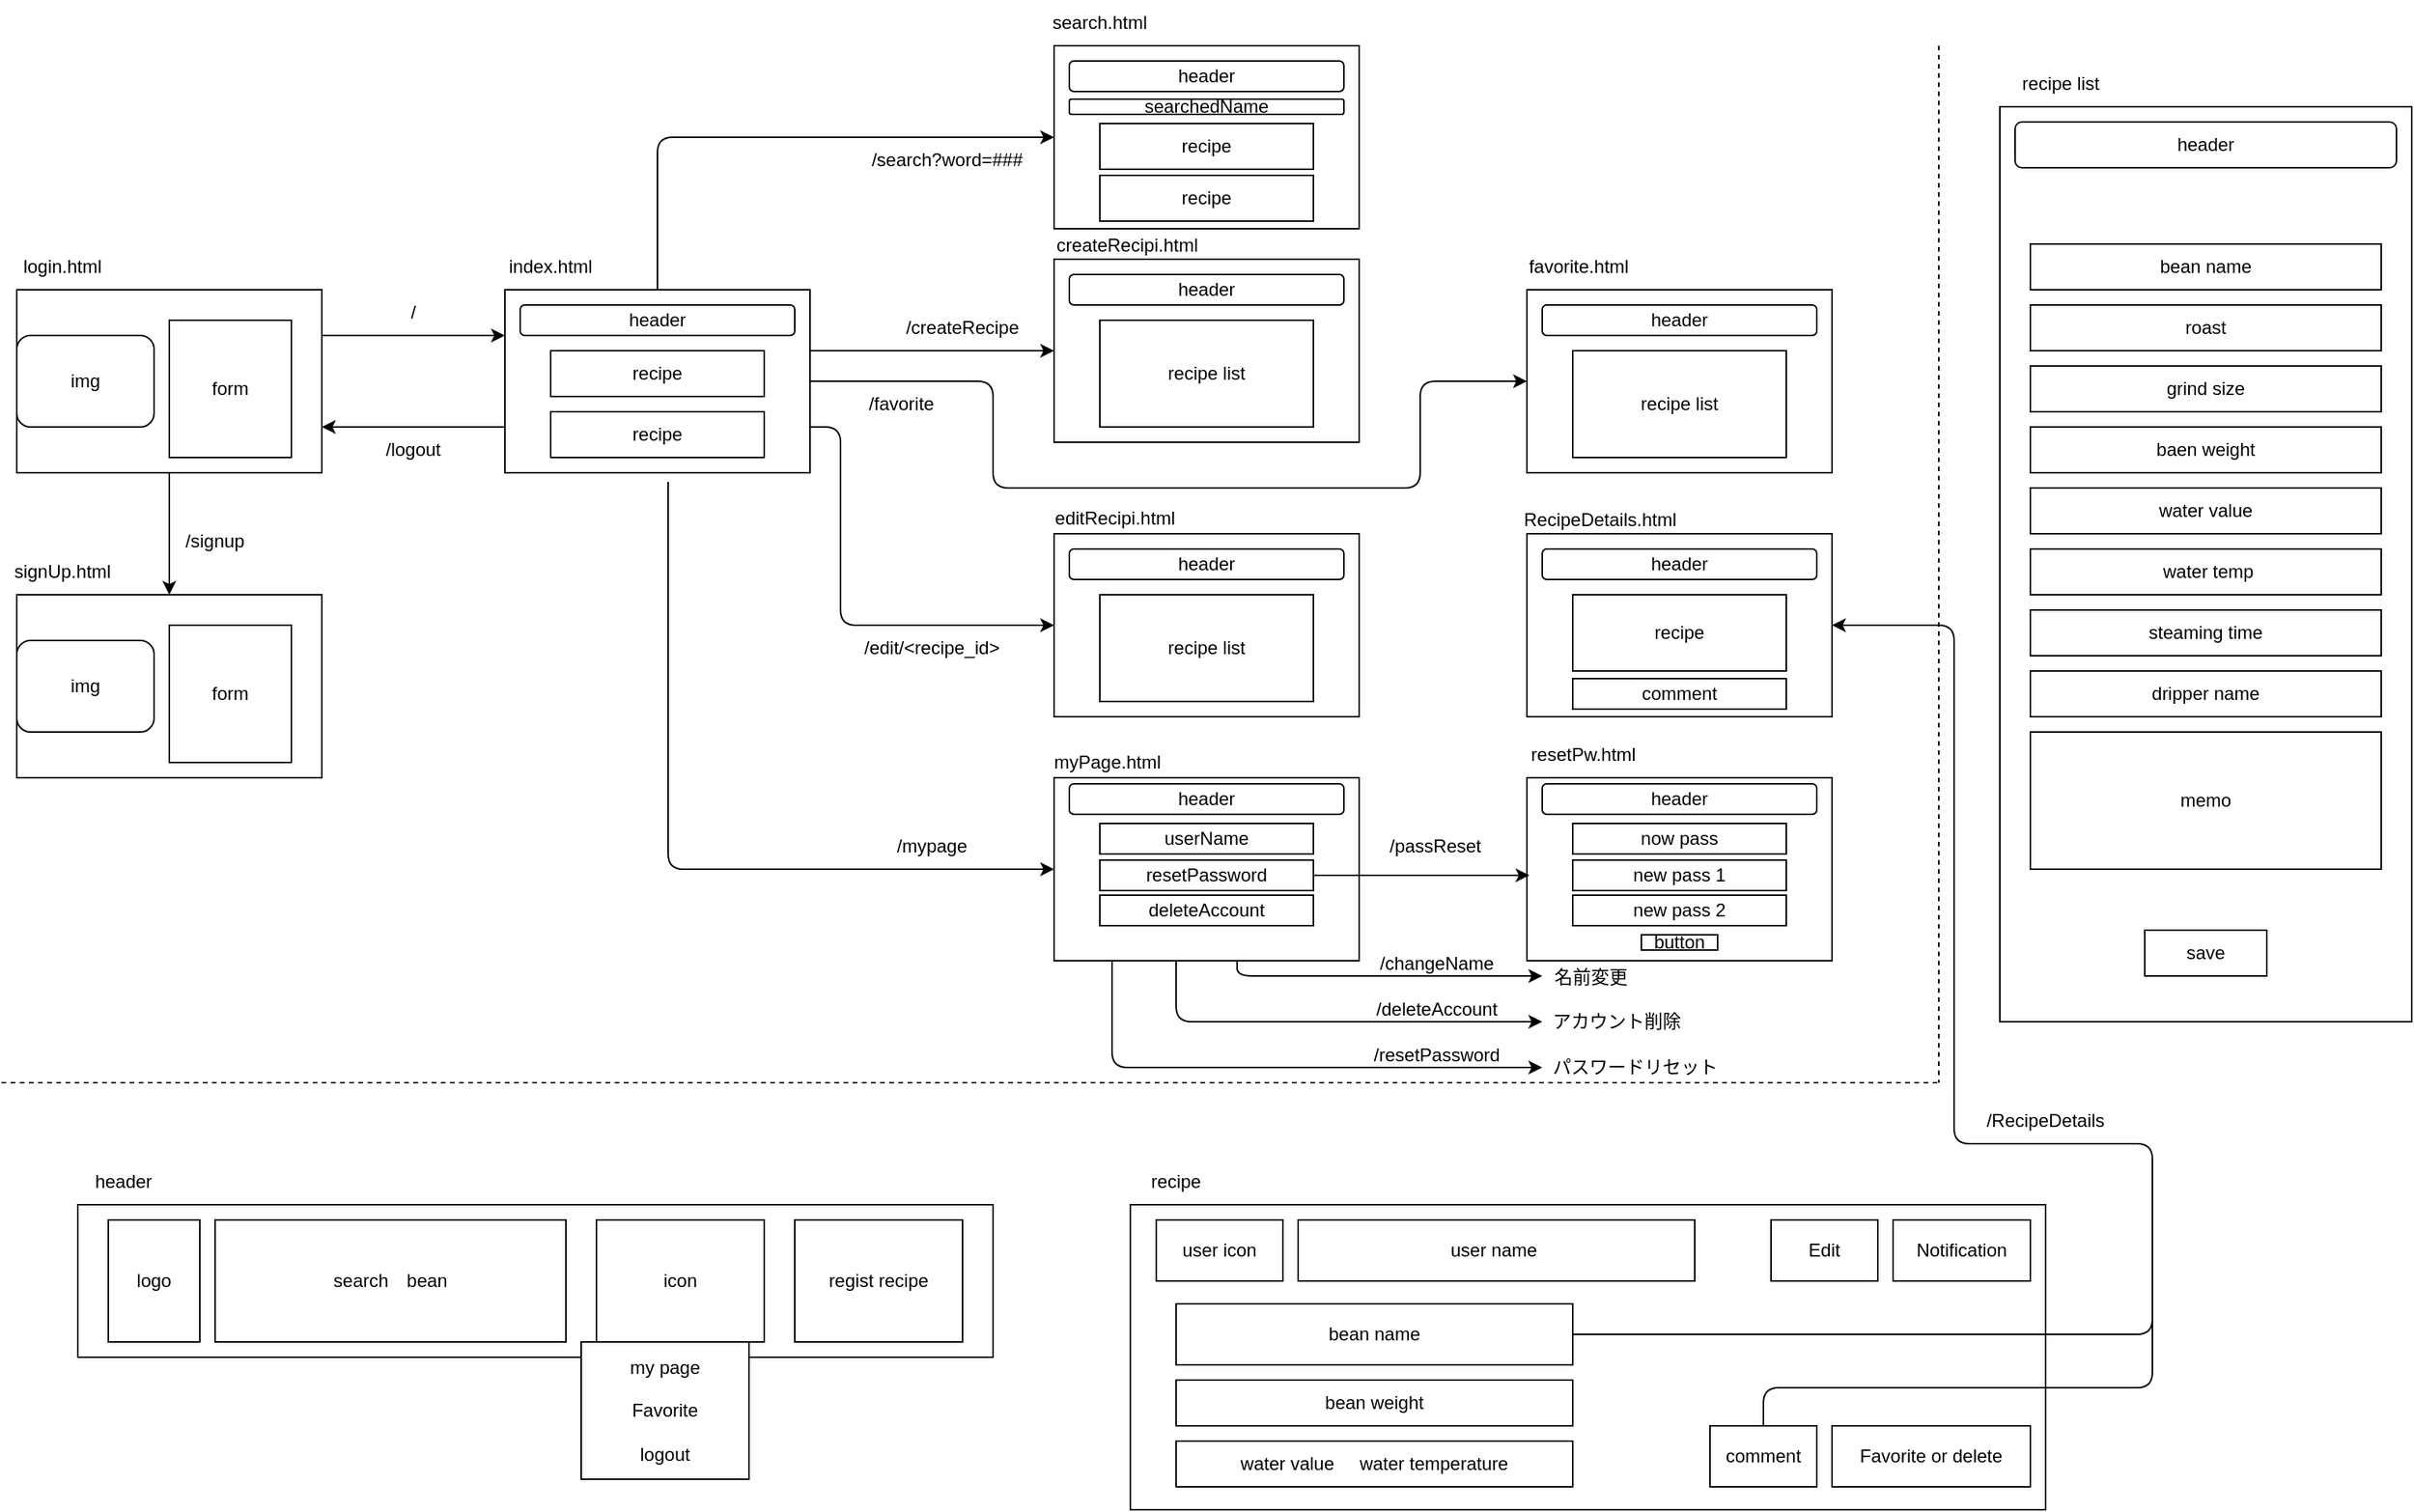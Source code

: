 <mxfile>
    <diagram id="nfTyhSHagsmYjDY-FQDK" name="ページ1">
        <mxGraphModel dx="746" dy="621" grid="1" gridSize="10" guides="1" tooltips="1" connect="1" arrows="1" fold="1" page="1" pageScale="1" pageWidth="1654" pageHeight="1169" math="0" shadow="0">
            <root>
                <mxCell id="0"/>
                <mxCell id="1" parent="0"/>
                <mxCell id="7" value="" style="group" parent="1" vertex="1" connectable="0">
                    <mxGeometry x="40" y="170" width="200" height="150" as="geometry"/>
                </mxCell>
                <mxCell id="3" value="" style="rounded=0;whiteSpace=wrap;html=1;" parent="7" vertex="1">
                    <mxGeometry y="30" width="200" height="120" as="geometry"/>
                </mxCell>
                <mxCell id="4" value="login.html" style="text;html=1;strokeColor=none;fillColor=none;align=center;verticalAlign=middle;whiteSpace=wrap;rounded=0;" parent="7" vertex="1">
                    <mxGeometry width="60" height="30" as="geometry"/>
                </mxCell>
                <mxCell id="5" value="form" style="rounded=0;whiteSpace=wrap;html=1;" parent="7" vertex="1">
                    <mxGeometry x="100" y="50" width="80" height="90" as="geometry"/>
                </mxCell>
                <mxCell id="6" value="img" style="rounded=1;whiteSpace=wrap;html=1;" parent="7" vertex="1">
                    <mxGeometry y="60" width="90" height="60" as="geometry"/>
                </mxCell>
                <mxCell id="8" value="" style="group" parent="1" vertex="1" connectable="0">
                    <mxGeometry x="40" y="370" width="200" height="150" as="geometry"/>
                </mxCell>
                <mxCell id="9" value="" style="rounded=0;whiteSpace=wrap;html=1;" parent="8" vertex="1">
                    <mxGeometry y="30" width="200" height="120" as="geometry"/>
                </mxCell>
                <mxCell id="10" value="signUp.html" style="text;html=1;strokeColor=none;fillColor=none;align=center;verticalAlign=middle;whiteSpace=wrap;rounded=0;" parent="8" vertex="1">
                    <mxGeometry width="60" height="30" as="geometry"/>
                </mxCell>
                <mxCell id="11" value="form" style="rounded=0;whiteSpace=wrap;html=1;" parent="8" vertex="1">
                    <mxGeometry x="100" y="50" width="80" height="90" as="geometry"/>
                </mxCell>
                <mxCell id="12" value="img" style="rounded=1;whiteSpace=wrap;html=1;" parent="8" vertex="1">
                    <mxGeometry y="60" width="90" height="60" as="geometry"/>
                </mxCell>
                <mxCell id="13" style="edgeStyle=none;html=1;startArrow=none;startFill=0;" parent="1" source="3" target="9" edge="1">
                    <mxGeometry relative="1" as="geometry"/>
                </mxCell>
                <mxCell id="14" value="" style="group" parent="1" vertex="1" connectable="0">
                    <mxGeometry x="360" y="170" width="200" height="150" as="geometry"/>
                </mxCell>
                <mxCell id="15" value="" style="rounded=0;whiteSpace=wrap;html=1;" parent="14" vertex="1">
                    <mxGeometry y="30" width="200" height="120" as="geometry"/>
                </mxCell>
                <mxCell id="16" value="index.html" style="text;html=1;strokeColor=none;fillColor=none;align=center;verticalAlign=middle;whiteSpace=wrap;rounded=0;" parent="14" vertex="1">
                    <mxGeometry width="60" height="30" as="geometry"/>
                </mxCell>
                <mxCell id="17" value="recipe" style="rounded=0;whiteSpace=wrap;html=1;" parent="14" vertex="1">
                    <mxGeometry x="30" y="70" width="140" height="30" as="geometry"/>
                </mxCell>
                <mxCell id="18" value="header" style="rounded=1;whiteSpace=wrap;html=1;" parent="14" vertex="1">
                    <mxGeometry x="10" y="40" width="180" height="20" as="geometry"/>
                </mxCell>
                <mxCell id="19" value="recipe" style="rounded=0;whiteSpace=wrap;html=1;" parent="14" vertex="1">
                    <mxGeometry x="30" y="110" width="140" height="30" as="geometry"/>
                </mxCell>
                <mxCell id="20" style="edgeStyle=none;html=1;entryX=0;entryY=0.25;entryDx=0;entryDy=0;startArrow=none;startFill=0;exitX=1;exitY=0.25;exitDx=0;exitDy=0;" parent="1" source="3" target="15" edge="1">
                    <mxGeometry relative="1" as="geometry"/>
                </mxCell>
                <mxCell id="27" value="" style="group" parent="1" vertex="1" connectable="0">
                    <mxGeometry x="720" y="10" width="200" height="150" as="geometry"/>
                </mxCell>
                <mxCell id="28" value="" style="rounded=0;whiteSpace=wrap;html=1;" parent="27" vertex="1">
                    <mxGeometry y="30" width="200" height="120" as="geometry"/>
                </mxCell>
                <mxCell id="32" value="recipe" style="rounded=0;whiteSpace=wrap;html=1;" parent="28" vertex="1">
                    <mxGeometry x="30" y="85" width="140" height="30" as="geometry"/>
                </mxCell>
                <mxCell id="63" value="searchedName" style="rounded=1;whiteSpace=wrap;html=1;" parent="28" vertex="1">
                    <mxGeometry x="10" y="35" width="180" height="10" as="geometry"/>
                </mxCell>
                <mxCell id="29" value="search.html" style="text;html=1;strokeColor=none;fillColor=none;align=center;verticalAlign=middle;whiteSpace=wrap;rounded=0;" parent="27" vertex="1">
                    <mxGeometry width="60" height="30" as="geometry"/>
                </mxCell>
                <mxCell id="30" value="recipe" style="rounded=0;whiteSpace=wrap;html=1;" parent="27" vertex="1">
                    <mxGeometry x="30" y="81" width="140" height="30" as="geometry"/>
                </mxCell>
                <mxCell id="31" value="header" style="rounded=1;whiteSpace=wrap;html=1;" parent="27" vertex="1">
                    <mxGeometry x="10" y="40" width="180" height="20" as="geometry"/>
                </mxCell>
                <mxCell id="33" value="" style="group" parent="1" vertex="1" connectable="0">
                    <mxGeometry x="720" y="150" width="200" height="150" as="geometry"/>
                </mxCell>
                <mxCell id="34" value="" style="rounded=0;whiteSpace=wrap;html=1;" parent="33" vertex="1">
                    <mxGeometry y="30" width="200" height="120" as="geometry"/>
                </mxCell>
                <mxCell id="35" value="createRecipi.html" style="text;html=1;strokeColor=none;fillColor=none;align=center;verticalAlign=middle;whiteSpace=wrap;rounded=0;" parent="33" vertex="1">
                    <mxGeometry x="18" y="6" width="60" height="30" as="geometry"/>
                </mxCell>
                <mxCell id="36" value="recipe list" style="rounded=0;whiteSpace=wrap;html=1;" parent="33" vertex="1">
                    <mxGeometry x="30" y="70" width="140" height="70" as="geometry"/>
                </mxCell>
                <mxCell id="37" value="header" style="rounded=1;whiteSpace=wrap;html=1;" parent="33" vertex="1">
                    <mxGeometry x="10" y="40" width="180" height="20" as="geometry"/>
                </mxCell>
                <mxCell id="45" value="" style="group" parent="1" vertex="1" connectable="0">
                    <mxGeometry x="720" y="490" width="200" height="150" as="geometry"/>
                </mxCell>
                <mxCell id="46" value="" style="rounded=0;whiteSpace=wrap;html=1;" parent="45" vertex="1">
                    <mxGeometry y="30" width="200" height="120" as="geometry"/>
                </mxCell>
                <mxCell id="47" value="myPage.html" style="text;html=1;strokeColor=none;fillColor=none;align=center;verticalAlign=middle;whiteSpace=wrap;rounded=0;" parent="45" vertex="1">
                    <mxGeometry x="5" y="5" width="60" height="30" as="geometry"/>
                </mxCell>
                <mxCell id="48" value="userName" style="rounded=0;whiteSpace=wrap;html=1;" parent="45" vertex="1">
                    <mxGeometry x="30" y="60" width="140" height="20" as="geometry"/>
                </mxCell>
                <mxCell id="49" value="header" style="rounded=1;whiteSpace=wrap;html=1;" parent="45" vertex="1">
                    <mxGeometry x="10" y="34" width="180" height="20" as="geometry"/>
                </mxCell>
                <mxCell id="64" value="resetPassword&lt;span style=&quot;color: rgba(0, 0, 0, 0); font-family: monospace; font-size: 0px; text-align: start;&quot;&gt;%3CmxGraphModel%3E%3Croot%3E%3CmxCell%20id%3D%220%22%2F%3E%3CmxCell%20id%3D%221%22%20parent%3D%220%22%2F%3E%3CmxCell%20id%3D%222%22%20value%3D%22userName%22%20style%3D%22rounded%3D0%3BwhiteSpace%3Dwrap%3Bhtml%3D1%3B%22%20vertex%3D%221%22%20parent%3D%221%22%3E%3CmxGeometry%20x%3D%22750%22%20y%3D%22550%22%20width%3D%22140%22%20height%3D%2220%22%20as%3D%22geometry%22%2F%3E%3C%2FmxCell%3E%3C%2Froot%3E%3C%2FmxGraphModel%3E&lt;/span&gt;" style="rounded=0;whiteSpace=wrap;html=1;" parent="45" vertex="1">
                    <mxGeometry x="30" y="84" width="140" height="20" as="geometry"/>
                </mxCell>
                <mxCell id="65" value="deleteAccount" style="rounded=0;whiteSpace=wrap;html=1;" parent="45" vertex="1">
                    <mxGeometry x="30" y="107" width="140" height="20" as="geometry"/>
                </mxCell>
                <mxCell id="54" style="edgeStyle=none;html=1;entryX=0;entryY=0.5;entryDx=0;entryDy=0;startArrow=none;startFill=0;exitX=0.5;exitY=0;exitDx=0;exitDy=0;" parent="1" source="15" target="28" edge="1">
                    <mxGeometry relative="1" as="geometry">
                        <Array as="points">
                            <mxPoint x="460" y="100"/>
                        </Array>
                    </mxGeometry>
                </mxCell>
                <mxCell id="55" style="edgeStyle=none;html=1;startArrow=none;startFill=0;" parent="1" target="34" edge="1">
                    <mxGeometry relative="1" as="geometry">
                        <mxPoint x="560" y="240" as="sourcePoint"/>
                    </mxGeometry>
                </mxCell>
                <mxCell id="56" style="edgeStyle=none;html=1;entryX=0;entryY=0.5;entryDx=0;entryDy=0;startArrow=none;startFill=0;exitX=1;exitY=0.75;exitDx=0;exitDy=0;" parent="1" source="15" edge="1">
                    <mxGeometry relative="1" as="geometry">
                        <mxPoint x="720" y="420" as="targetPoint"/>
                        <Array as="points">
                            <mxPoint x="580" y="290"/>
                            <mxPoint x="580" y="420"/>
                        </Array>
                    </mxGeometry>
                </mxCell>
                <mxCell id="57" style="edgeStyle=none;html=1;entryX=0;entryY=0.5;entryDx=0;entryDy=0;startArrow=none;startFill=0;exitX=0.535;exitY=1.05;exitDx=0;exitDy=0;exitPerimeter=0;" parent="1" source="15" target="46" edge="1">
                    <mxGeometry relative="1" as="geometry">
                        <Array as="points">
                            <mxPoint x="467" y="360"/>
                            <mxPoint x="467" y="580"/>
                            <mxPoint x="600" y="580"/>
                        </Array>
                    </mxGeometry>
                </mxCell>
                <mxCell id="58" value="" style="group" parent="1" vertex="1" connectable="0">
                    <mxGeometry x="720" y="330" width="200" height="150" as="geometry"/>
                </mxCell>
                <mxCell id="59" value="" style="rounded=0;whiteSpace=wrap;html=1;" parent="58" vertex="1">
                    <mxGeometry y="30" width="200" height="120" as="geometry"/>
                </mxCell>
                <mxCell id="60" value="editRecipi.html" style="text;html=1;strokeColor=none;fillColor=none;align=center;verticalAlign=middle;whiteSpace=wrap;rounded=0;" parent="58" vertex="1">
                    <mxGeometry x="10" y="5" width="60" height="30" as="geometry"/>
                </mxCell>
                <mxCell id="61" value="recipe list" style="rounded=0;whiteSpace=wrap;html=1;" parent="58" vertex="1">
                    <mxGeometry x="30" y="70" width="140" height="70" as="geometry"/>
                </mxCell>
                <mxCell id="62" value="header" style="rounded=1;whiteSpace=wrap;html=1;" parent="58" vertex="1">
                    <mxGeometry x="10" y="40" width="180" height="20" as="geometry"/>
                </mxCell>
                <mxCell id="66" value="" style="group" parent="1" vertex="1" connectable="0">
                    <mxGeometry x="1030" y="490" width="200" height="150" as="geometry"/>
                </mxCell>
                <mxCell id="67" value="" style="rounded=0;whiteSpace=wrap;html=1;" parent="66" vertex="1">
                    <mxGeometry y="30" width="200" height="120" as="geometry"/>
                </mxCell>
                <mxCell id="68" value="resetPw.html" style="text;html=1;strokeColor=none;fillColor=none;align=center;verticalAlign=middle;whiteSpace=wrap;rounded=0;" parent="66" vertex="1">
                    <mxGeometry x="7" width="60" height="30" as="geometry"/>
                </mxCell>
                <mxCell id="69" value="now pass" style="rounded=0;whiteSpace=wrap;html=1;" parent="66" vertex="1">
                    <mxGeometry x="30" y="60" width="140" height="20" as="geometry"/>
                </mxCell>
                <mxCell id="70" value="header" style="rounded=1;whiteSpace=wrap;html=1;" parent="66" vertex="1">
                    <mxGeometry x="10" y="34" width="180" height="20" as="geometry"/>
                </mxCell>
                <mxCell id="71" value="new pass 1" style="rounded=0;whiteSpace=wrap;html=1;" parent="66" vertex="1">
                    <mxGeometry x="30" y="84" width="140" height="20" as="geometry"/>
                </mxCell>
                <mxCell id="72" value="new pass 2" style="rounded=0;whiteSpace=wrap;html=1;" parent="66" vertex="1">
                    <mxGeometry x="30" y="107" width="140" height="20" as="geometry"/>
                </mxCell>
                <mxCell id="74" value="button" style="rounded=0;whiteSpace=wrap;html=1;" parent="66" vertex="1">
                    <mxGeometry x="75" y="133" width="50" height="10" as="geometry"/>
                </mxCell>
                <mxCell id="73" style="edgeStyle=none;html=1;entryX=0.008;entryY=0.533;entryDx=0;entryDy=0;entryPerimeter=0;startArrow=none;startFill=0;" parent="1" source="64" target="67" edge="1">
                    <mxGeometry relative="1" as="geometry"/>
                </mxCell>
                <mxCell id="82" value="" style="group" parent="1" vertex="1" connectable="0">
                    <mxGeometry x="80" y="770" width="600" height="210" as="geometry"/>
                </mxCell>
                <mxCell id="75" value="" style="rounded=0;whiteSpace=wrap;html=1;" parent="82" vertex="1">
                    <mxGeometry y="30" width="600" height="100" as="geometry"/>
                </mxCell>
                <mxCell id="76" value="header" style="text;html=1;strokeColor=none;fillColor=none;align=center;verticalAlign=middle;whiteSpace=wrap;rounded=0;" parent="82" vertex="1">
                    <mxGeometry width="60" height="30" as="geometry"/>
                </mxCell>
                <mxCell id="77" value="logo" style="rounded=0;whiteSpace=wrap;html=1;" parent="82" vertex="1">
                    <mxGeometry x="20" y="40" width="60" height="80" as="geometry"/>
                </mxCell>
                <mxCell id="78" value="search　bean" style="rounded=0;whiteSpace=wrap;html=1;" parent="82" vertex="1">
                    <mxGeometry x="90" y="40" width="230" height="80" as="geometry"/>
                </mxCell>
                <mxCell id="79" value="icon" style="rounded=0;whiteSpace=wrap;html=1;" parent="82" vertex="1">
                    <mxGeometry x="340" y="40" width="110" height="80" as="geometry"/>
                </mxCell>
                <mxCell id="80" value="regist recipe" style="rounded=0;whiteSpace=wrap;html=1;" parent="82" vertex="1">
                    <mxGeometry x="470" y="40" width="110" height="80" as="geometry"/>
                </mxCell>
                <mxCell id="81" value="my page&lt;br&gt;&lt;br&gt;Favorite&lt;br&gt;&lt;br&gt;logout" style="rounded=0;whiteSpace=wrap;html=1;" parent="82" vertex="1">
                    <mxGeometry x="330" y="120" width="110" height="90" as="geometry"/>
                </mxCell>
                <mxCell id="83" value="" style="group" parent="1" vertex="1" connectable="0">
                    <mxGeometry x="770" y="770" width="620" height="230" as="geometry"/>
                </mxCell>
                <mxCell id="84" value="" style="rounded=0;whiteSpace=wrap;html=1;" parent="83" vertex="1">
                    <mxGeometry y="30" width="600" height="200" as="geometry"/>
                </mxCell>
                <mxCell id="85" value="recipe" style="text;html=1;strokeColor=none;fillColor=none;align=center;verticalAlign=middle;whiteSpace=wrap;rounded=0;" parent="83" vertex="1">
                    <mxGeometry width="60" height="30" as="geometry"/>
                </mxCell>
                <mxCell id="89" value="user name&amp;nbsp;" style="rounded=0;whiteSpace=wrap;html=1;" parent="83" vertex="1">
                    <mxGeometry x="110" y="40" width="260" height="40" as="geometry"/>
                </mxCell>
                <mxCell id="92" value="user icon" style="rounded=0;whiteSpace=wrap;html=1;" parent="83" vertex="1">
                    <mxGeometry x="17" y="40" width="83" height="40" as="geometry"/>
                </mxCell>
                <mxCell id="94" value="bean name" style="rounded=0;whiteSpace=wrap;html=1;" parent="83" vertex="1">
                    <mxGeometry x="30" y="95" width="260" height="40" as="geometry"/>
                </mxCell>
                <mxCell id="95" value="bean weight" style="rounded=0;whiteSpace=wrap;html=1;" parent="83" vertex="1">
                    <mxGeometry x="30" y="145" width="260" height="30" as="geometry"/>
                </mxCell>
                <mxCell id="96" value="water value&amp;nbsp; &amp;nbsp; &amp;nbsp;water temperature" style="rounded=0;whiteSpace=wrap;html=1;" parent="83" vertex="1">
                    <mxGeometry x="30" y="185" width="260" height="30" as="geometry"/>
                </mxCell>
                <mxCell id="98" value="Notification" style="rounded=0;whiteSpace=wrap;html=1;" parent="83" vertex="1">
                    <mxGeometry x="500" y="40" width="90" height="40" as="geometry"/>
                </mxCell>
                <mxCell id="154" value="" style="edgeStyle=none;html=1;exitX=0.5;exitY=0;exitDx=0;exitDy=0;endArrow=none;endFill=0;" edge="1" parent="83" source="99">
                    <mxGeometry relative="1" as="geometry">
                        <mxPoint x="670" y="100" as="targetPoint"/>
                        <Array as="points">
                            <mxPoint x="415" y="150"/>
                            <mxPoint x="670" y="150"/>
                        </Array>
                    </mxGeometry>
                </mxCell>
                <mxCell id="99" value="comment" style="rounded=0;whiteSpace=wrap;html=1;" parent="83" vertex="1">
                    <mxGeometry x="380" y="175" width="70" height="40" as="geometry"/>
                </mxCell>
                <mxCell id="100" value="Favorite or delete" style="rounded=0;whiteSpace=wrap;html=1;" parent="83" vertex="1">
                    <mxGeometry x="460" y="175" width="130" height="40" as="geometry"/>
                </mxCell>
                <mxCell id="101" value="Edit" style="rounded=0;whiteSpace=wrap;html=1;" parent="83" vertex="1">
                    <mxGeometry x="420" y="40" width="70" height="40" as="geometry"/>
                </mxCell>
                <mxCell id="102" value="" style="endArrow=none;dashed=1;html=1;" parent="1" edge="1">
                    <mxGeometry width="50" height="50" relative="1" as="geometry">
                        <mxPoint x="30" y="720" as="sourcePoint"/>
                        <mxPoint x="1300" y="720" as="targetPoint"/>
                    </mxGeometry>
                </mxCell>
                <mxCell id="104" value="" style="endArrow=none;dashed=1;html=1;" parent="1" edge="1">
                    <mxGeometry width="50" height="50" relative="1" as="geometry">
                        <mxPoint x="1300" y="40" as="sourcePoint"/>
                        <mxPoint x="1300" y="720" as="targetPoint"/>
                    </mxGeometry>
                </mxCell>
                <mxCell id="105" value="" style="rounded=0;whiteSpace=wrap;html=1;" parent="1" vertex="1">
                    <mxGeometry x="1340" y="80" width="270" height="600" as="geometry"/>
                </mxCell>
                <mxCell id="106" value="bean name" style="rounded=0;whiteSpace=wrap;html=1;" parent="1" vertex="1">
                    <mxGeometry x="1360" y="170" width="230" height="30" as="geometry"/>
                </mxCell>
                <mxCell id="107" value="header" style="rounded=1;whiteSpace=wrap;html=1;" parent="1" vertex="1">
                    <mxGeometry x="1350" y="90" width="250" height="30" as="geometry"/>
                </mxCell>
                <mxCell id="109" value="roast" style="rounded=0;whiteSpace=wrap;html=1;" parent="1" vertex="1">
                    <mxGeometry x="1360" y="210" width="230" height="30" as="geometry"/>
                </mxCell>
                <mxCell id="110" value="grind size" style="rounded=0;whiteSpace=wrap;html=1;" parent="1" vertex="1">
                    <mxGeometry x="1360" y="250" width="230" height="30" as="geometry"/>
                </mxCell>
                <mxCell id="111" value="baen weight" style="rounded=0;whiteSpace=wrap;html=1;" parent="1" vertex="1">
                    <mxGeometry x="1360" y="290" width="230" height="30" as="geometry"/>
                </mxCell>
                <mxCell id="112" value="water value" style="rounded=0;whiteSpace=wrap;html=1;" parent="1" vertex="1">
                    <mxGeometry x="1360" y="330" width="230" height="30" as="geometry"/>
                </mxCell>
                <mxCell id="113" value="&amp;nbsp;water temp" style="rounded=0;whiteSpace=wrap;html=1;" parent="1" vertex="1">
                    <mxGeometry x="1360" y="370" width="230" height="30" as="geometry"/>
                </mxCell>
                <mxCell id="114" value="steaming time" style="rounded=0;whiteSpace=wrap;html=1;" parent="1" vertex="1">
                    <mxGeometry x="1360" y="410" width="230" height="30" as="geometry"/>
                </mxCell>
                <mxCell id="115" value="dripper name" style="rounded=0;whiteSpace=wrap;html=1;" parent="1" vertex="1">
                    <mxGeometry x="1360" y="450" width="230" height="30" as="geometry"/>
                </mxCell>
                <mxCell id="116" value="memo" style="rounded=0;whiteSpace=wrap;html=1;" parent="1" vertex="1">
                    <mxGeometry x="1360" y="490" width="230" height="90" as="geometry"/>
                </mxCell>
                <mxCell id="117" value="save" style="rounded=0;whiteSpace=wrap;html=1;" parent="1" vertex="1">
                    <mxGeometry x="1435" y="620" width="80" height="30" as="geometry"/>
                </mxCell>
                <mxCell id="118" value="recipe list" style="text;html=1;strokeColor=none;fillColor=none;align=center;verticalAlign=middle;whiteSpace=wrap;rounded=0;" parent="1" vertex="1">
                    <mxGeometry x="1350" y="50" width="60" height="30" as="geometry"/>
                </mxCell>
                <mxCell id="119" value="/search?word=###" style="text;html=1;strokeColor=none;fillColor=none;align=center;verticalAlign=middle;whiteSpace=wrap;rounded=0;" parent="1" vertex="1">
                    <mxGeometry x="570" y="100" width="160" height="30" as="geometry"/>
                </mxCell>
                <mxCell id="120" value="/createRecipe" style="text;html=1;strokeColor=none;fillColor=none;align=center;verticalAlign=middle;whiteSpace=wrap;rounded=0;" parent="1" vertex="1">
                    <mxGeometry x="580" y="210" width="160" height="30" as="geometry"/>
                </mxCell>
                <mxCell id="121" value="/edit/&amp;lt;recipe_id&amp;gt;" style="text;html=1;strokeColor=none;fillColor=none;align=center;verticalAlign=middle;whiteSpace=wrap;rounded=0;" parent="1" vertex="1">
                    <mxGeometry x="560" y="420" width="160" height="30" as="geometry"/>
                </mxCell>
                <mxCell id="122" value="/mypage" style="text;html=1;strokeColor=none;fillColor=none;align=center;verticalAlign=middle;whiteSpace=wrap;rounded=0;" parent="1" vertex="1">
                    <mxGeometry x="560" y="550" width="160" height="30" as="geometry"/>
                </mxCell>
                <mxCell id="123" value="/" style="text;html=1;strokeColor=none;fillColor=none;align=center;verticalAlign=middle;whiteSpace=wrap;rounded=0;" parent="1" vertex="1">
                    <mxGeometry x="220" y="200" width="160" height="30" as="geometry"/>
                </mxCell>
                <mxCell id="125" style="edgeStyle=none;html=1;entryX=1;entryY=0.75;entryDx=0;entryDy=0;startArrow=none;startFill=0;exitX=0;exitY=0.75;exitDx=0;exitDy=0;" parent="1" source="15" target="3" edge="1">
                    <mxGeometry relative="1" as="geometry"/>
                </mxCell>
                <mxCell id="126" value="/logout" style="text;html=1;strokeColor=none;fillColor=none;align=center;verticalAlign=middle;whiteSpace=wrap;rounded=0;" parent="1" vertex="1">
                    <mxGeometry x="220" y="290" width="160" height="30" as="geometry"/>
                </mxCell>
                <mxCell id="127" value="/signup" style="text;html=1;strokeColor=none;fillColor=none;align=center;verticalAlign=middle;whiteSpace=wrap;rounded=0;" parent="1" vertex="1">
                    <mxGeometry x="90" y="350" width="160" height="30" as="geometry"/>
                </mxCell>
                <mxCell id="128" value="/passReset" style="text;html=1;strokeColor=none;fillColor=none;align=center;verticalAlign=middle;whiteSpace=wrap;rounded=0;" parent="1" vertex="1">
                    <mxGeometry x="890" y="550" width="160" height="30" as="geometry"/>
                </mxCell>
                <mxCell id="129" value="" style="group" parent="1" vertex="1" connectable="0">
                    <mxGeometry x="1030" y="170" width="200" height="150" as="geometry"/>
                </mxCell>
                <mxCell id="130" value="" style="rounded=0;whiteSpace=wrap;html=1;" parent="129" vertex="1">
                    <mxGeometry y="30" width="200" height="120" as="geometry"/>
                </mxCell>
                <mxCell id="131" value="favorite.html" style="text;html=1;strokeColor=none;fillColor=none;align=center;verticalAlign=middle;whiteSpace=wrap;rounded=0;" parent="129" vertex="1">
                    <mxGeometry x="4" width="60" height="30" as="geometry"/>
                </mxCell>
                <mxCell id="132" value="recipe list" style="rounded=0;whiteSpace=wrap;html=1;" parent="129" vertex="1">
                    <mxGeometry x="30" y="70" width="140" height="70" as="geometry"/>
                </mxCell>
                <mxCell id="133" value="header" style="rounded=1;whiteSpace=wrap;html=1;" parent="129" vertex="1">
                    <mxGeometry x="10" y="40" width="180" height="20" as="geometry"/>
                </mxCell>
                <mxCell id="134" style="edgeStyle=none;html=1;startArrow=none;startFill=0;entryX=0;entryY=0.5;entryDx=0;entryDy=0;exitX=1;exitY=0.5;exitDx=0;exitDy=0;" parent="1" source="15" target="130" edge="1">
                    <mxGeometry relative="1" as="geometry">
                        <mxPoint x="560" y="264.64" as="sourcePoint"/>
                        <mxPoint x="720" y="264.64" as="targetPoint"/>
                        <Array as="points">
                            <mxPoint x="680" y="260"/>
                            <mxPoint x="680" y="330"/>
                            <mxPoint x="960" y="330"/>
                            <mxPoint x="960" y="260"/>
                        </Array>
                    </mxGeometry>
                </mxCell>
                <mxCell id="135" value="/favorite" style="text;html=1;strokeColor=none;fillColor=none;align=center;verticalAlign=middle;whiteSpace=wrap;rounded=0;" parent="1" vertex="1">
                    <mxGeometry x="540" y="260" width="160" height="30" as="geometry"/>
                </mxCell>
                <mxCell id="136" style="edgeStyle=none;html=1;exitX=0.19;exitY=1;exitDx=0;exitDy=0;exitPerimeter=0;" parent="1" source="46" edge="1">
                    <mxGeometry relative="1" as="geometry">
                        <mxPoint x="1040" y="710" as="targetPoint"/>
                        <Array as="points">
                            <mxPoint x="758" y="710"/>
                        </Array>
                    </mxGeometry>
                </mxCell>
                <mxCell id="137" style="edgeStyle=none;html=1;" parent="1" edge="1">
                    <mxGeometry relative="1" as="geometry">
                        <mxPoint x="1040" y="680" as="targetPoint"/>
                        <mxPoint x="800" y="640" as="sourcePoint"/>
                        <Array as="points">
                            <mxPoint x="800" y="680"/>
                        </Array>
                    </mxGeometry>
                </mxCell>
                <mxCell id="138" style="edgeStyle=none;html=1;exitX=0.6;exitY=1;exitDx=0;exitDy=0;exitPerimeter=0;" parent="1" source="46" edge="1">
                    <mxGeometry relative="1" as="geometry">
                        <mxPoint x="1040" y="650" as="targetPoint"/>
                        <Array as="points">
                            <mxPoint x="840" y="650"/>
                        </Array>
                    </mxGeometry>
                </mxCell>
                <mxCell id="139" value="/changeName" style="text;html=1;strokeColor=none;fillColor=none;align=center;verticalAlign=middle;whiteSpace=wrap;rounded=0;" parent="1" vertex="1">
                    <mxGeometry x="891" y="627" width="160" height="30" as="geometry"/>
                </mxCell>
                <mxCell id="140" value="/deleteAccount" style="text;html=1;strokeColor=none;fillColor=none;align=center;verticalAlign=middle;whiteSpace=wrap;rounded=0;" parent="1" vertex="1">
                    <mxGeometry x="891" y="657" width="160" height="30" as="geometry"/>
                </mxCell>
                <mxCell id="141" value="/resetPassword" style="text;html=1;strokeColor=none;fillColor=none;align=center;verticalAlign=middle;whiteSpace=wrap;rounded=0;" parent="1" vertex="1">
                    <mxGeometry x="891" y="687" width="160" height="30" as="geometry"/>
                </mxCell>
                <mxCell id="142" value="名前変更" style="text;html=1;strokeColor=none;fillColor=none;align=center;verticalAlign=middle;whiteSpace=wrap;rounded=0;" parent="1" vertex="1">
                    <mxGeometry x="992" y="636" width="160" height="30" as="geometry"/>
                </mxCell>
                <mxCell id="143" value="アカウント削除" style="text;html=1;strokeColor=none;fillColor=none;align=center;verticalAlign=middle;whiteSpace=wrap;rounded=0;" parent="1" vertex="1">
                    <mxGeometry x="1009" y="665" width="160" height="30" as="geometry"/>
                </mxCell>
                <mxCell id="144" value="パスワードリセット" style="text;html=1;strokeColor=none;fillColor=none;align=center;verticalAlign=middle;whiteSpace=wrap;rounded=0;" parent="1" vertex="1">
                    <mxGeometry x="1021" y="695" width="160" height="30" as="geometry"/>
                </mxCell>
                <mxCell id="145" style="edgeStyle=none;html=1;exitX=1;exitY=0.5;exitDx=0;exitDy=0;entryX=1;entryY=0.5;entryDx=0;entryDy=0;" edge="1" parent="1" source="94" target="148">
                    <mxGeometry relative="1" as="geometry">
                        <mxPoint x="1290" y="420" as="targetPoint"/>
                        <Array as="points">
                            <mxPoint x="1440" y="885"/>
                            <mxPoint x="1440" y="760"/>
                            <mxPoint x="1310" y="760"/>
                            <mxPoint x="1310" y="420"/>
                        </Array>
                    </mxGeometry>
                </mxCell>
                <mxCell id="147" value="" style="group" vertex="1" connectable="0" parent="1">
                    <mxGeometry x="1030" y="330" width="200" height="150" as="geometry"/>
                </mxCell>
                <mxCell id="148" value="" style="rounded=0;whiteSpace=wrap;html=1;" vertex="1" parent="147">
                    <mxGeometry y="30" width="200" height="120" as="geometry"/>
                </mxCell>
                <mxCell id="149" value="RecipeDetails.html" style="text;html=1;strokeColor=none;fillColor=none;align=center;verticalAlign=middle;whiteSpace=wrap;rounded=0;" vertex="1" parent="147">
                    <mxGeometry x="18" y="6" width="60" height="30" as="geometry"/>
                </mxCell>
                <mxCell id="150" value="recipe" style="rounded=0;whiteSpace=wrap;html=1;" vertex="1" parent="147">
                    <mxGeometry x="30" y="70" width="140" height="50" as="geometry"/>
                </mxCell>
                <mxCell id="151" value="header" style="rounded=1;whiteSpace=wrap;html=1;" vertex="1" parent="147">
                    <mxGeometry x="10" y="40" width="180" height="20" as="geometry"/>
                </mxCell>
                <mxCell id="152" value="comment" style="rounded=0;whiteSpace=wrap;html=1;" vertex="1" parent="147">
                    <mxGeometry x="30" y="125" width="140" height="20" as="geometry"/>
                </mxCell>
                <mxCell id="155" value="/RecipeDetails" style="text;html=1;strokeColor=none;fillColor=none;align=center;verticalAlign=middle;whiteSpace=wrap;rounded=0;" vertex="1" parent="1">
                    <mxGeometry x="1290" y="730" width="160" height="30" as="geometry"/>
                </mxCell>
            </root>
        </mxGraphModel>
    </diagram>
</mxfile>